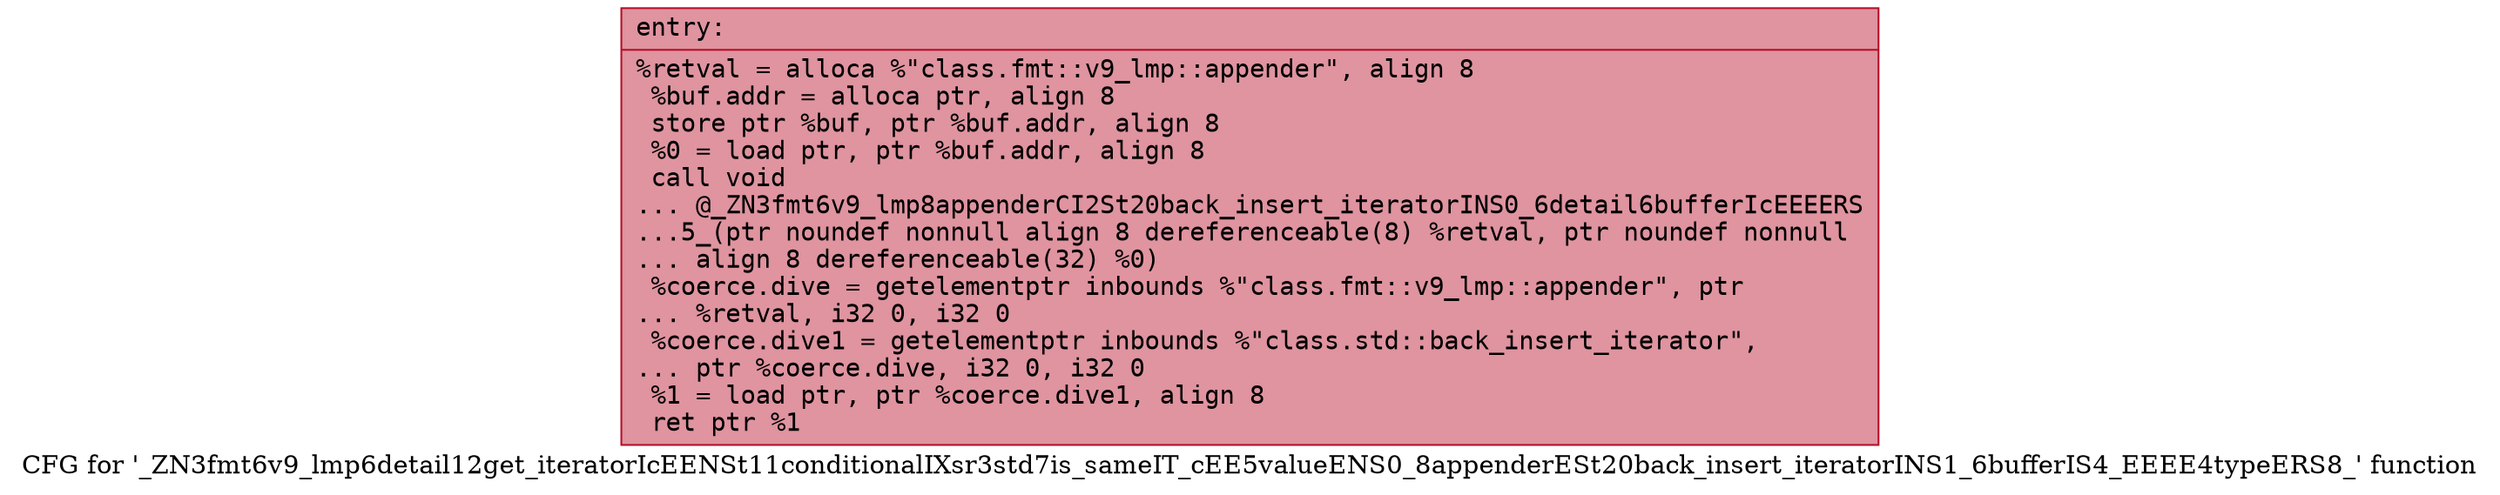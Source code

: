 digraph "CFG for '_ZN3fmt6v9_lmp6detail12get_iteratorIcEENSt11conditionalIXsr3std7is_sameIT_cEE5valueENS0_8appenderESt20back_insert_iteratorINS1_6bufferIS4_EEEE4typeERS8_' function" {
	label="CFG for '_ZN3fmt6v9_lmp6detail12get_iteratorIcEENSt11conditionalIXsr3std7is_sameIT_cEE5valueENS0_8appenderESt20back_insert_iteratorINS1_6bufferIS4_EEEE4typeERS8_' function";

	Node0x55fec37111f0 [shape=record,color="#b70d28ff", style=filled, fillcolor="#b70d2870" fontname="Courier",label="{entry:\l|  %retval = alloca %\"class.fmt::v9_lmp::appender\", align 8\l  %buf.addr = alloca ptr, align 8\l  store ptr %buf, ptr %buf.addr, align 8\l  %0 = load ptr, ptr %buf.addr, align 8\l  call void\l... @_ZN3fmt6v9_lmp8appenderCI2St20back_insert_iteratorINS0_6detail6bufferIcEEEERS\l...5_(ptr noundef nonnull align 8 dereferenceable(8) %retval, ptr noundef nonnull\l... align 8 dereferenceable(32) %0)\l  %coerce.dive = getelementptr inbounds %\"class.fmt::v9_lmp::appender\", ptr\l... %retval, i32 0, i32 0\l  %coerce.dive1 = getelementptr inbounds %\"class.std::back_insert_iterator\",\l... ptr %coerce.dive, i32 0, i32 0\l  %1 = load ptr, ptr %coerce.dive1, align 8\l  ret ptr %1\l}"];
}
